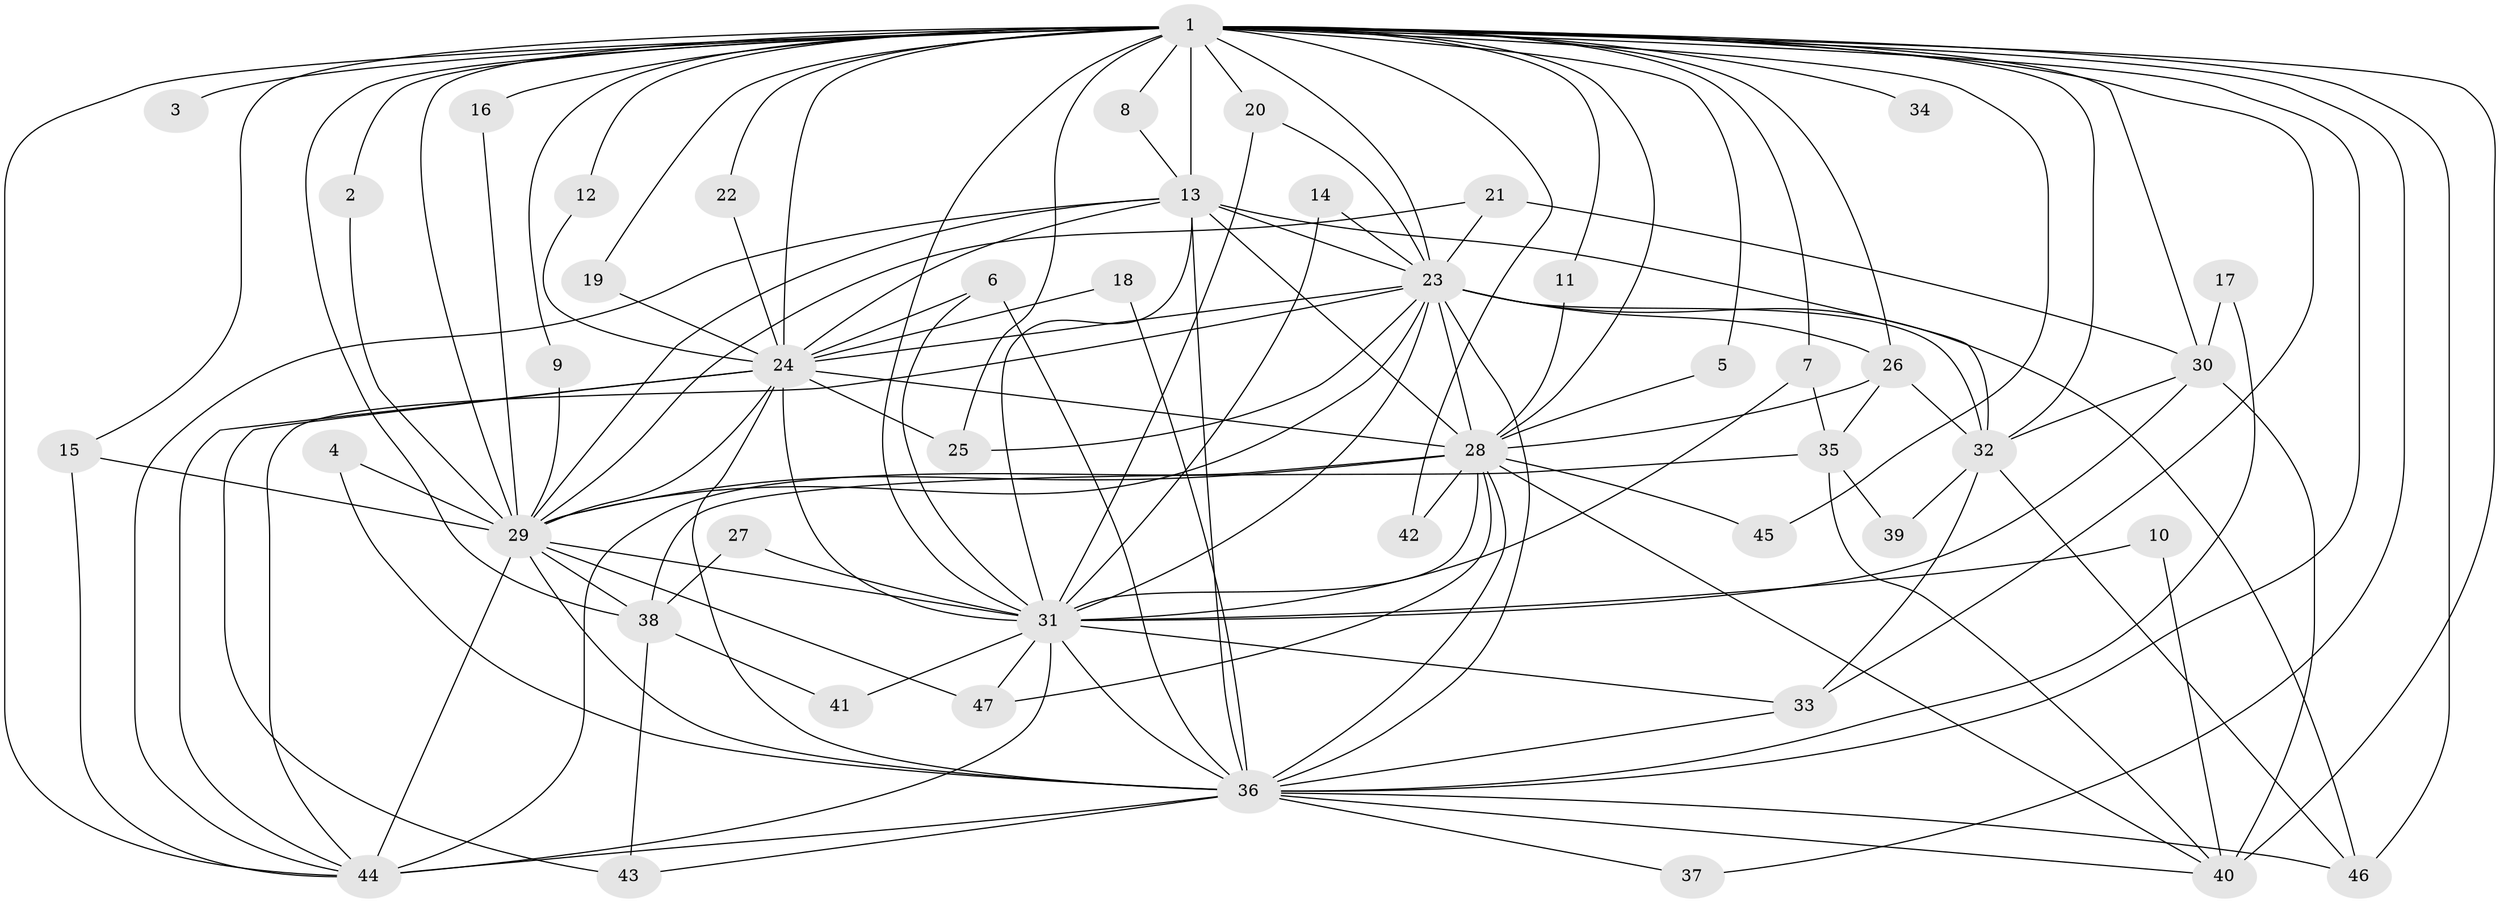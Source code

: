 // original degree distribution, {24: 0.010752688172043012, 27: 0.010752688172043012, 20: 0.010752688172043012, 22: 0.010752688172043012, 18: 0.021505376344086023, 25: 0.010752688172043012, 15: 0.010752688172043012, 13: 0.010752688172043012, 19: 0.010752688172043012, 4: 0.053763440860215055, 5: 0.03225806451612903, 7: 0.03225806451612903, 3: 0.1827956989247312, 2: 0.5806451612903226, 6: 0.010752688172043012}
// Generated by graph-tools (version 1.1) at 2025/46/03/06/25 01:46:56]
// undirected, 47 vertices, 129 edges
graph export_dot {
graph [start="1"]
  node [color=gray90,style=filled];
  1;
  2;
  3;
  4;
  5;
  6;
  7;
  8;
  9;
  10;
  11;
  12;
  13;
  14;
  15;
  16;
  17;
  18;
  19;
  20;
  21;
  22;
  23;
  24;
  25;
  26;
  27;
  28;
  29;
  30;
  31;
  32;
  33;
  34;
  35;
  36;
  37;
  38;
  39;
  40;
  41;
  42;
  43;
  44;
  45;
  46;
  47;
  1 -- 2 [weight=1.0];
  1 -- 3 [weight=2.0];
  1 -- 5 [weight=1.0];
  1 -- 7 [weight=1.0];
  1 -- 8 [weight=1.0];
  1 -- 9 [weight=1.0];
  1 -- 11 [weight=1.0];
  1 -- 12 [weight=1.0];
  1 -- 13 [weight=4.0];
  1 -- 15 [weight=1.0];
  1 -- 16 [weight=1.0];
  1 -- 19 [weight=1.0];
  1 -- 20 [weight=3.0];
  1 -- 22 [weight=1.0];
  1 -- 23 [weight=2.0];
  1 -- 24 [weight=2.0];
  1 -- 25 [weight=1.0];
  1 -- 26 [weight=1.0];
  1 -- 28 [weight=2.0];
  1 -- 29 [weight=2.0];
  1 -- 30 [weight=1.0];
  1 -- 31 [weight=2.0];
  1 -- 32 [weight=2.0];
  1 -- 33 [weight=1.0];
  1 -- 34 [weight=1.0];
  1 -- 36 [weight=2.0];
  1 -- 37 [weight=1.0];
  1 -- 38 [weight=2.0];
  1 -- 40 [weight=2.0];
  1 -- 42 [weight=1.0];
  1 -- 44 [weight=2.0];
  1 -- 45 [weight=1.0];
  1 -- 46 [weight=1.0];
  2 -- 29 [weight=1.0];
  4 -- 29 [weight=1.0];
  4 -- 36 [weight=1.0];
  5 -- 28 [weight=1.0];
  6 -- 24 [weight=1.0];
  6 -- 31 [weight=1.0];
  6 -- 36 [weight=1.0];
  7 -- 31 [weight=1.0];
  7 -- 35 [weight=1.0];
  8 -- 13 [weight=1.0];
  9 -- 29 [weight=1.0];
  10 -- 31 [weight=1.0];
  10 -- 40 [weight=1.0];
  11 -- 28 [weight=1.0];
  12 -- 24 [weight=1.0];
  13 -- 23 [weight=1.0];
  13 -- 24 [weight=1.0];
  13 -- 28 [weight=2.0];
  13 -- 29 [weight=1.0];
  13 -- 31 [weight=2.0];
  13 -- 32 [weight=1.0];
  13 -- 36 [weight=1.0];
  13 -- 44 [weight=1.0];
  14 -- 23 [weight=1.0];
  14 -- 31 [weight=1.0];
  15 -- 29 [weight=1.0];
  15 -- 44 [weight=1.0];
  16 -- 29 [weight=1.0];
  17 -- 30 [weight=1.0];
  17 -- 36 [weight=1.0];
  18 -- 24 [weight=1.0];
  18 -- 36 [weight=1.0];
  19 -- 24 [weight=1.0];
  20 -- 23 [weight=1.0];
  20 -- 31 [weight=1.0];
  21 -- 23 [weight=1.0];
  21 -- 29 [weight=1.0];
  21 -- 30 [weight=1.0];
  22 -- 24 [weight=1.0];
  23 -- 24 [weight=1.0];
  23 -- 25 [weight=1.0];
  23 -- 26 [weight=1.0];
  23 -- 28 [weight=1.0];
  23 -- 29 [weight=2.0];
  23 -- 31 [weight=2.0];
  23 -- 32 [weight=2.0];
  23 -- 36 [weight=2.0];
  23 -- 44 [weight=1.0];
  23 -- 46 [weight=1.0];
  24 -- 25 [weight=1.0];
  24 -- 28 [weight=2.0];
  24 -- 29 [weight=1.0];
  24 -- 31 [weight=1.0];
  24 -- 36 [weight=1.0];
  24 -- 43 [weight=1.0];
  24 -- 44 [weight=2.0];
  26 -- 28 [weight=1.0];
  26 -- 32 [weight=1.0];
  26 -- 35 [weight=1.0];
  27 -- 31 [weight=1.0];
  27 -- 38 [weight=1.0];
  28 -- 29 [weight=1.0];
  28 -- 31 [weight=2.0];
  28 -- 36 [weight=1.0];
  28 -- 40 [weight=1.0];
  28 -- 42 [weight=1.0];
  28 -- 44 [weight=2.0];
  28 -- 45 [weight=1.0];
  28 -- 47 [weight=1.0];
  29 -- 31 [weight=2.0];
  29 -- 36 [weight=1.0];
  29 -- 38 [weight=2.0];
  29 -- 44 [weight=3.0];
  29 -- 47 [weight=1.0];
  30 -- 31 [weight=2.0];
  30 -- 32 [weight=1.0];
  30 -- 40 [weight=1.0];
  31 -- 33 [weight=1.0];
  31 -- 36 [weight=2.0];
  31 -- 41 [weight=1.0];
  31 -- 44 [weight=1.0];
  31 -- 47 [weight=1.0];
  32 -- 33 [weight=1.0];
  32 -- 39 [weight=1.0];
  32 -- 46 [weight=2.0];
  33 -- 36 [weight=1.0];
  35 -- 38 [weight=1.0];
  35 -- 39 [weight=1.0];
  35 -- 40 [weight=1.0];
  36 -- 37 [weight=1.0];
  36 -- 40 [weight=1.0];
  36 -- 43 [weight=1.0];
  36 -- 44 [weight=2.0];
  36 -- 46 [weight=1.0];
  38 -- 41 [weight=1.0];
  38 -- 43 [weight=1.0];
}
